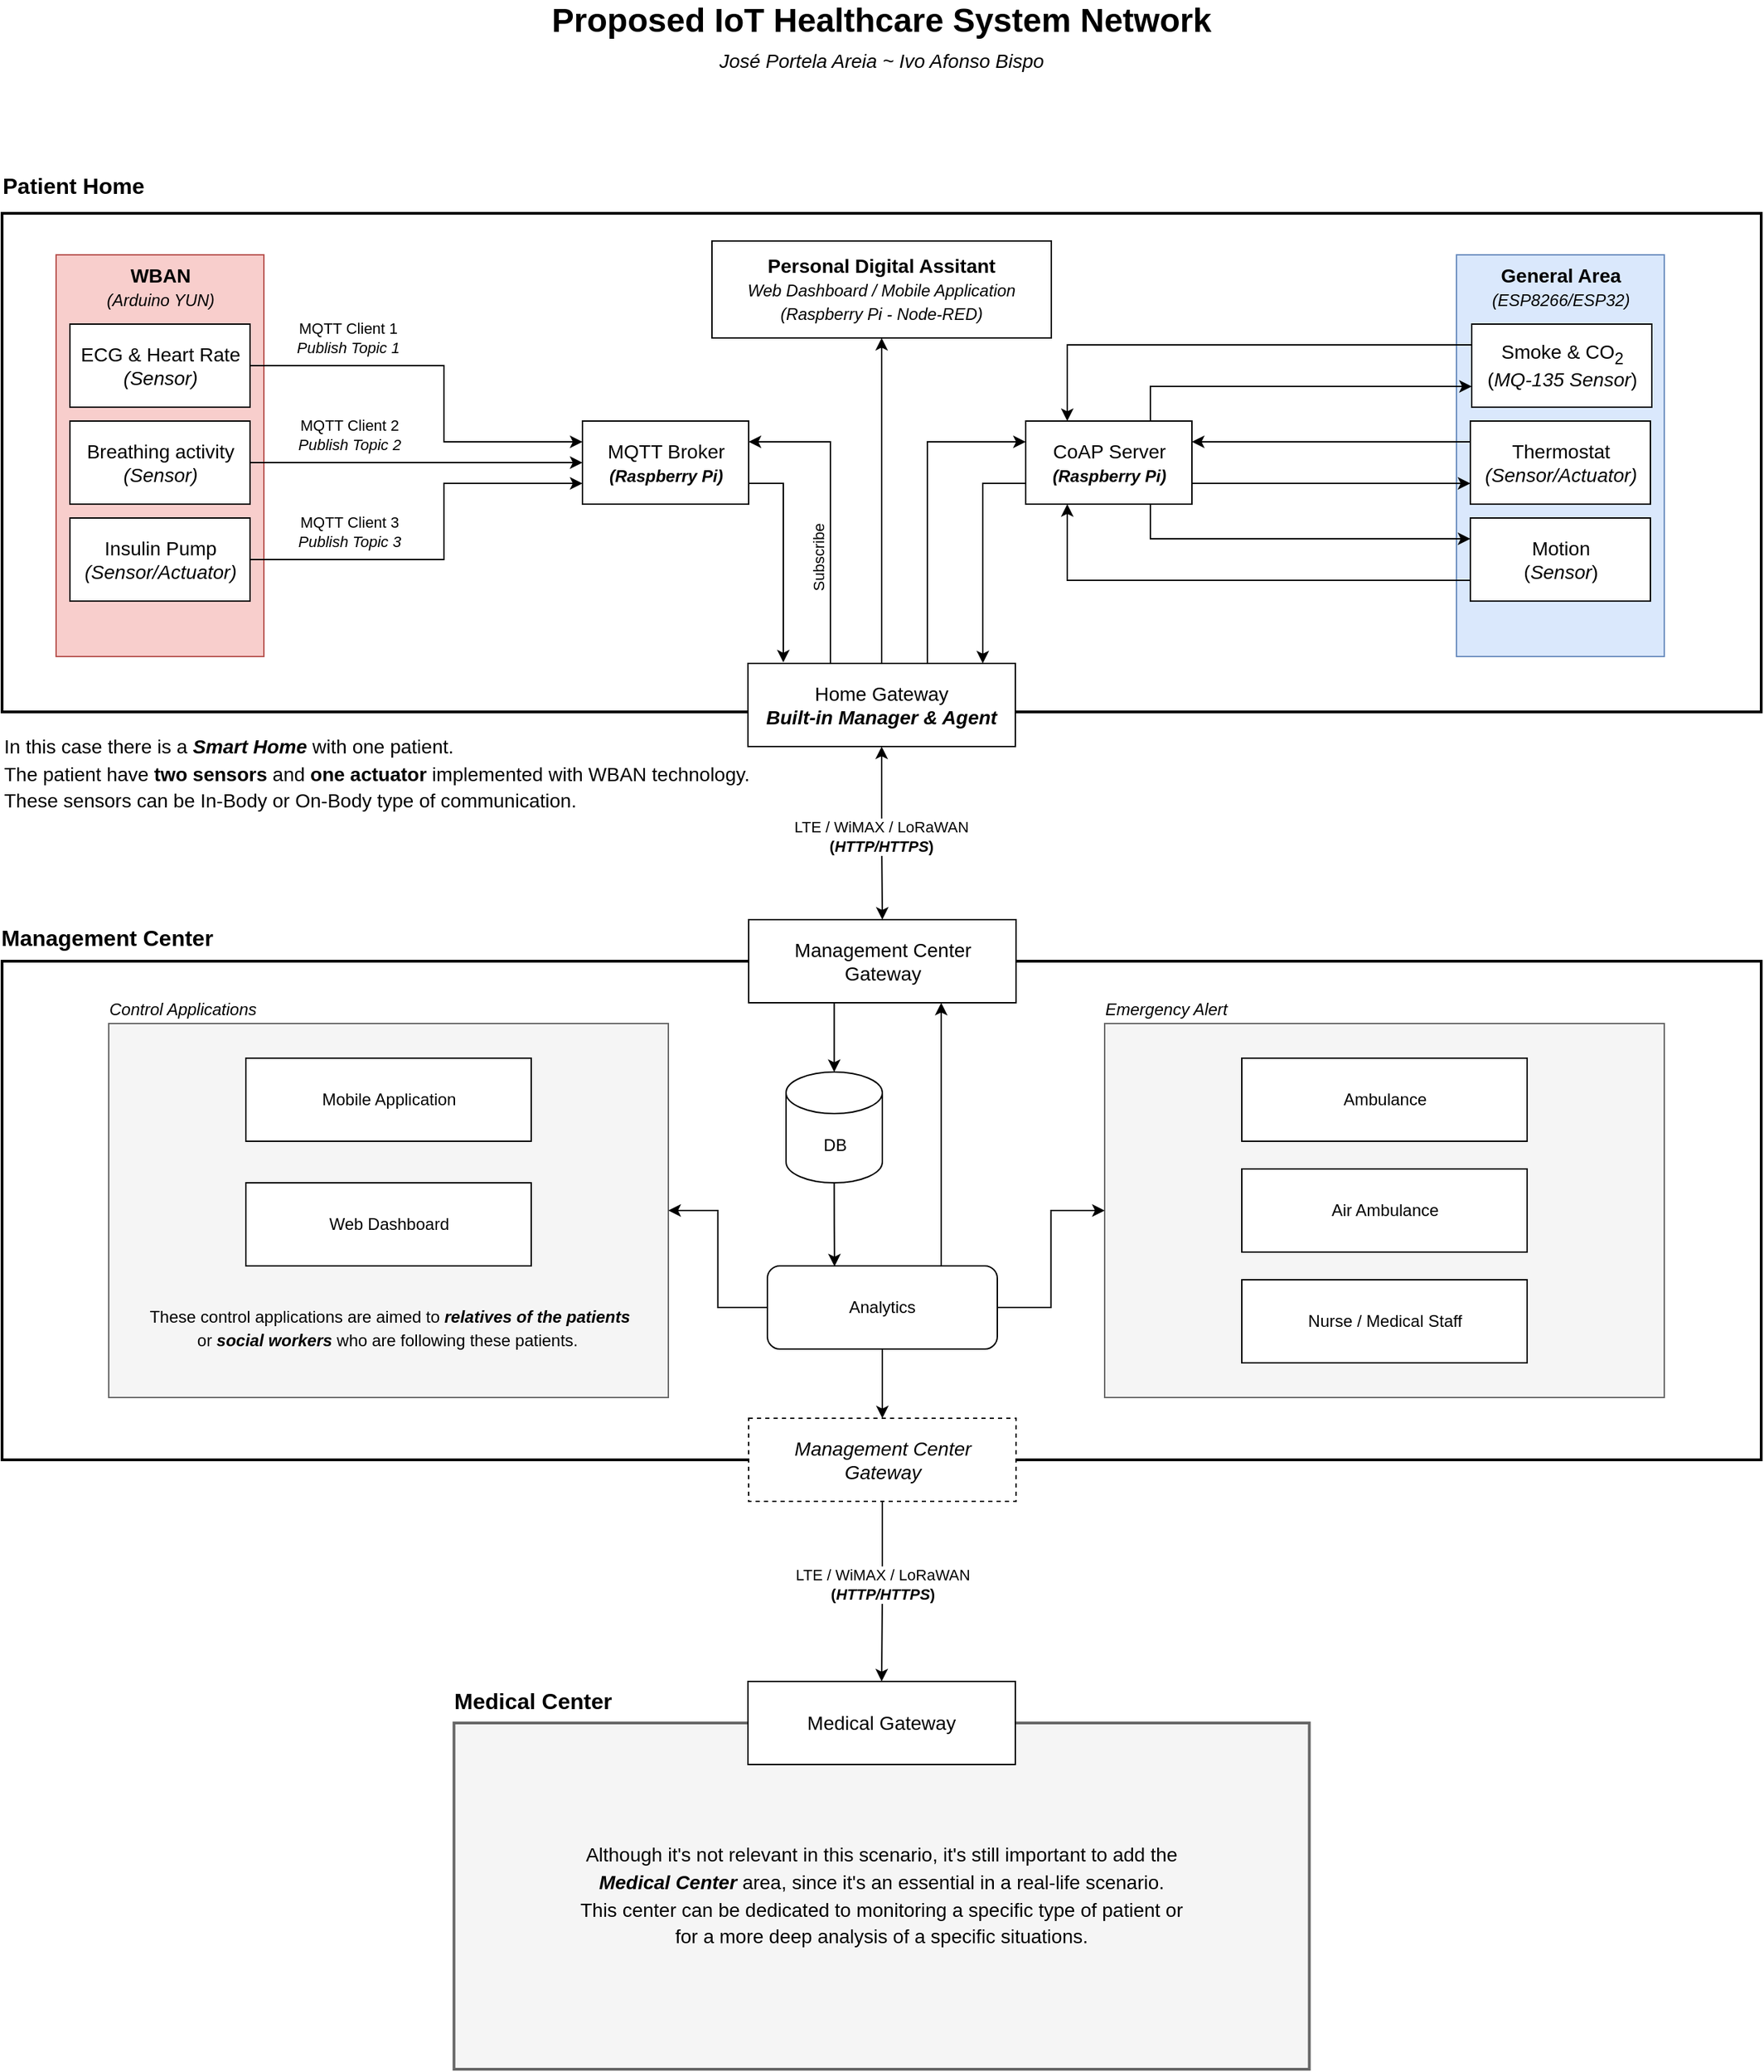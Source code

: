 <mxfile version="20.3.0" type="device"><diagram id="4EKLIv5kyWdPKrkND0l5" name="Smart Healthcare"><mxGraphModel dx="1422" dy="878" grid="1" gridSize="10" guides="1" tooltips="1" connect="1" arrows="1" fold="1" page="1" pageScale="1" pageWidth="900" pageHeight="1600" math="0" shadow="0"><root><mxCell id="0"/><mxCell id="1" parent="0"/><mxCell id="WCOG3HAmgVZKzh0ak5R_-3" value="" style="group" parent="1" vertex="1" connectable="0"><mxGeometry x="655" y="46" width="490" height="59" as="geometry"/></mxCell><mxCell id="4AZa8xFM8J715t7JHV_n-3" value="Proposed IoT Healthcare System Network" style="text;html=1;align=center;verticalAlign=middle;resizable=0;points=[];autosize=1;strokeColor=none;fillColor=none;fontStyle=1;fontSize=24;" parent="WCOG3HAmgVZKzh0ak5R_-3" vertex="1"><mxGeometry width="490" height="30" as="geometry"/></mxCell><mxCell id="4AZa8xFM8J715t7JHV_n-4" value="José Portela Areia ~ Ivo Afonso Bispo" style="text;html=1;align=center;verticalAlign=middle;resizable=0;points=[];autosize=1;strokeColor=none;fillColor=none;fontStyle=2;fontSize=14;" parent="WCOG3HAmgVZKzh0ak5R_-3" vertex="1"><mxGeometry x="115" y="29" width="260" height="30" as="geometry"/></mxCell><mxCell id="GMvNt8v5NHXHswKy9d2m-55" value="" style="rounded=0;whiteSpace=wrap;html=1;fontSize=14;strokeWidth=2;fillColor=#f5f5f5;strokeColor=#666666;gradientDirection=radial;fontColor=#333333;" parent="1" vertex="1"><mxGeometry x="591.75" y="1290" width="617.5" height="250" as="geometry"/></mxCell><mxCell id="xHL1PCvnqK_NVoInI9PG-27" value="&lt;p style=&quot;line-height: 0.4;&quot;&gt;In this case there is a &lt;i&gt;&lt;b&gt;Smart Home&lt;/b&gt;&lt;/i&gt; with one patient.&lt;br&gt;&lt;/p&gt;&lt;p style=&quot;line-height: 0.4;&quot;&gt;The patient have &lt;b&gt;two sensors&lt;/b&gt; and &lt;b&gt;one actuator&lt;/b&gt; implemented with WBAN technology.&lt;/p&gt;&lt;div style=&quot;font-size: 14px; line-height: 0.4;&quot;&gt;These sensors can be In-Body or On-Body type of communication.&lt;br&gt;&lt;/div&gt;&lt;p&gt;&lt;/p&gt;" style="text;html=1;align=left;verticalAlign=middle;resizable=0;points=[];autosize=1;strokeColor=none;fillColor=none;fontSize=14;" parent="1" vertex="1"><mxGeometry x="264.5" y="560" width="560" height="90" as="geometry"/></mxCell><mxCell id="xHL1PCvnqK_NVoInI9PG-18" value="" style="rounded=0;whiteSpace=wrap;html=1;fontSize=14;fillColor=none;strokeWidth=2;" parent="1" vertex="1"><mxGeometry x="265.5" y="200" width="1270" height="360" as="geometry"/></mxCell><mxCell id="xHL1PCvnqK_NVoInI9PG-19" value="&lt;b&gt;&lt;font style=&quot;font-size: 16px&quot;&gt;Patient Home&lt;/font&gt;&lt;/b&gt;" style="text;html=1;align=left;verticalAlign=middle;resizable=0;points=[];autosize=1;strokeColor=none;fillColor=none;fontSize=14;spacing=0;" parent="1" vertex="1"><mxGeometry x="265.5" y="170" width="120" height="20" as="geometry"/></mxCell><mxCell id="oJZyDtOHHxJd0sWlJw7X-2" value="" style="group" parent="1" vertex="1" connectable="0"><mxGeometry x="1315.5" y="240" width="150" height="290" as="geometry"/></mxCell><mxCell id="oJZyDtOHHxJd0sWlJw7X-3" value="General Area&lt;br&gt;&lt;span style=&quot;font-weight: normal;&quot;&gt;&lt;i&gt;&lt;font style=&quot;font-size: 12px;&quot;&gt;(ESP8266/ESP32)&lt;/font&gt;&lt;/i&gt;&lt;/span&gt;" style="rounded=0;whiteSpace=wrap;html=1;fontSize=14;fillColor=#dae8fc;strokeColor=#6c8ebf;verticalAlign=top;fontStyle=1" parent="oJZyDtOHHxJd0sWlJw7X-2" vertex="1"><mxGeometry y="-10" width="150" height="290" as="geometry"/></mxCell><mxCell id="oJZyDtOHHxJd0sWlJw7X-4" value="Smoke &amp;amp; CO&lt;sub&gt;2&lt;/sub&gt;&lt;br&gt;(&lt;i&gt;MQ-135 Sensor&lt;/i&gt;)" style="rounded=0;whiteSpace=wrap;html=1;fontSize=14;align=center;" parent="oJZyDtOHHxJd0sWlJw7X-2" vertex="1"><mxGeometry x="11" y="40" width="130" height="60" as="geometry"/></mxCell><mxCell id="oJZyDtOHHxJd0sWlJw7X-5" value="&lt;div&gt;Thermostat&lt;/div&gt;&lt;div&gt;&lt;i&gt;(Sensor/Actuator)&lt;/i&gt;&lt;/div&gt;" style="rounded=0;whiteSpace=wrap;html=1;fontSize=14;align=center;" parent="oJZyDtOHHxJd0sWlJw7X-2" vertex="1"><mxGeometry x="10" y="110" width="130" height="60" as="geometry"/></mxCell><mxCell id="oJZyDtOHHxJd0sWlJw7X-6" value="Motion&lt;br&gt;(&lt;i&gt;Sensor&lt;/i&gt;)" style="rounded=0;whiteSpace=wrap;html=1;fontSize=14;align=center;" parent="oJZyDtOHHxJd0sWlJw7X-2" vertex="1"><mxGeometry x="10" y="180" width="130" height="60" as="geometry"/></mxCell><mxCell id="oJZyDtOHHxJd0sWlJw7X-18" value="" style="group" parent="1" vertex="1" connectable="0"><mxGeometry x="304.5" y="240" width="150" height="290" as="geometry"/></mxCell><mxCell id="xHL1PCvnqK_NVoInI9PG-28" value="WBAN&lt;br&gt;&lt;span style=&quot;font-weight: normal;&quot;&gt;&lt;i&gt;&lt;font style=&quot;font-size: 12px;&quot;&gt;(Arduino YUN)&lt;/font&gt;&lt;/i&gt;&lt;/span&gt;" style="rounded=0;whiteSpace=wrap;html=1;fontSize=14;fillColor=#f8cecc;strokeColor=#b85450;verticalAlign=top;fontStyle=1" parent="oJZyDtOHHxJd0sWlJw7X-18" vertex="1"><mxGeometry y="-10" width="150" height="290" as="geometry"/></mxCell><mxCell id="xHL1PCvnqK_NVoInI9PG-23" value="&lt;div&gt;ECG &amp;amp; Heart Rate&lt;/div&gt;&lt;i&gt;(Sensor)&lt;/i&gt;" style="rounded=0;whiteSpace=wrap;html=1;fontSize=14;align=center;" parent="oJZyDtOHHxJd0sWlJw7X-18" vertex="1"><mxGeometry x="10" y="40" width="130" height="60" as="geometry"/></mxCell><mxCell id="xHL1PCvnqK_NVoInI9PG-24" value="&lt;div&gt;Breathing activity&lt;/div&gt;&lt;div&gt;&lt;i&gt;(Sensor)&lt;/i&gt;&lt;br&gt;&lt;/div&gt;" style="rounded=0;whiteSpace=wrap;html=1;fontSize=14;align=center;" parent="oJZyDtOHHxJd0sWlJw7X-18" vertex="1"><mxGeometry x="10" y="110" width="130" height="60" as="geometry"/></mxCell><mxCell id="xHL1PCvnqK_NVoInI9PG-25" value="&lt;div&gt;Insulin Pump&lt;/div&gt;&lt;div&gt;&lt;i&gt;(Sensor/Actuator)&lt;/i&gt;&lt;br&gt;&lt;/div&gt;" style="rounded=0;whiteSpace=wrap;html=1;fontSize=14;align=center;" parent="oJZyDtOHHxJd0sWlJw7X-18" vertex="1"><mxGeometry x="10" y="180" width="130" height="60" as="geometry"/></mxCell><mxCell id="oJZyDtOHHxJd0sWlJw7X-19" value="MQTT Broker&lt;br&gt;&lt;i&gt;&lt;font style=&quot;font-size: 12px;&quot;&gt;&lt;b&gt;(Raspberry Pi)&lt;/b&gt;&lt;/font&gt;&lt;/i&gt;" style="whiteSpace=wrap;html=1;fontSize=14;" parent="1" vertex="1"><mxGeometry x="684.5" y="350" width="120" height="60" as="geometry"/></mxCell><mxCell id="oJZyDtOHHxJd0sWlJw7X-21" style="edgeStyle=orthogonalEdgeStyle;rounded=0;orthogonalLoop=1;jettySize=auto;html=1;exitX=1;exitY=0.5;exitDx=0;exitDy=0;entryX=0;entryY=0.25;entryDx=0;entryDy=0;fontSize=14;" parent="1" source="xHL1PCvnqK_NVoInI9PG-23" target="oJZyDtOHHxJd0sWlJw7X-19" edge="1"><mxGeometry relative="1" as="geometry"><Array as="points"><mxPoint x="584.5" y="310"/><mxPoint x="584.5" y="365"/></Array></mxGeometry></mxCell><mxCell id="GMvNt8v5NHXHswKy9d2m-4" value="MQTT Client 1&lt;br&gt;&lt;i&gt;Publish Topic 1&lt;/i&gt;" style="edgeLabel;html=1;align=center;verticalAlign=middle;resizable=0;points=[];" parent="oJZyDtOHHxJd0sWlJw7X-21" vertex="1" connectable="0"><mxGeometry x="-0.449" y="-3" relative="1" as="geometry"><mxPoint x="-11" y="-23" as="offset"/></mxGeometry></mxCell><mxCell id="oJZyDtOHHxJd0sWlJw7X-22" style="edgeStyle=orthogonalEdgeStyle;rounded=0;orthogonalLoop=1;jettySize=auto;html=1;exitX=1;exitY=0.5;exitDx=0;exitDy=0;entryX=0;entryY=0.5;entryDx=0;entryDy=0;fontSize=14;" parent="1" source="xHL1PCvnqK_NVoInI9PG-24" target="oJZyDtOHHxJd0sWlJw7X-19" edge="1"><mxGeometry relative="1" as="geometry"/></mxCell><mxCell id="GMvNt8v5NHXHswKy9d2m-5" value="MQTT Client 2&lt;br&gt;&lt;i&gt;Publish Topic 2&lt;/i&gt;" style="edgeLabel;html=1;align=center;verticalAlign=middle;resizable=0;points=[];" parent="oJZyDtOHHxJd0sWlJw7X-22" vertex="1" connectable="0"><mxGeometry x="-0.591" y="-1" relative="1" as="geometry"><mxPoint x="22" y="-21" as="offset"/></mxGeometry></mxCell><mxCell id="oJZyDtOHHxJd0sWlJw7X-23" style="edgeStyle=orthogonalEdgeStyle;rounded=0;orthogonalLoop=1;jettySize=auto;html=1;exitX=1;exitY=0.5;exitDx=0;exitDy=0;entryX=0;entryY=0.75;entryDx=0;entryDy=0;fontSize=14;" parent="1" source="xHL1PCvnqK_NVoInI9PG-25" target="oJZyDtOHHxJd0sWlJw7X-19" edge="1"><mxGeometry relative="1" as="geometry"><Array as="points"><mxPoint x="584.5" y="450"/><mxPoint x="584.5" y="395"/></Array></mxGeometry></mxCell><mxCell id="GMvNt8v5NHXHswKy9d2m-6" value="MQTT Client 3&lt;br&gt;&lt;i&gt;Publish Topic 3&lt;/i&gt;" style="edgeLabel;html=1;align=center;verticalAlign=middle;resizable=0;points=[];" parent="oJZyDtOHHxJd0sWlJw7X-23" vertex="1" connectable="0"><mxGeometry x="-0.648" y="-1" relative="1" as="geometry"><mxPoint x="19" y="-21" as="offset"/></mxGeometry></mxCell><mxCell id="9RcOUroybGSOs_kpnr5I-9" style="edgeStyle=orthogonalEdgeStyle;rounded=0;orthogonalLoop=1;jettySize=auto;html=1;exitX=0.25;exitY=0;exitDx=0;exitDy=0;entryX=1;entryY=0.25;entryDx=0;entryDy=0;" parent="1" source="oJZyDtOHHxJd0sWlJw7X-24" target="oJZyDtOHHxJd0sWlJw7X-19" edge="1"><mxGeometry relative="1" as="geometry"><Array as="points"><mxPoint x="863.5" y="525"/><mxPoint x="863.5" y="365"/></Array></mxGeometry></mxCell><mxCell id="9RcOUroybGSOs_kpnr5I-10" value="Subscribe" style="edgeLabel;html=1;align=center;verticalAlign=middle;resizable=0;points=[];horizontal=0;" parent="9RcOUroybGSOs_kpnr5I-9" vertex="1" connectable="0"><mxGeometry x="-0.01" y="3" relative="1" as="geometry"><mxPoint x="-6" y="27" as="offset"/></mxGeometry></mxCell><mxCell id="oJZyDtOHHxJd0sWlJw7X-24" value="Home Gateway&lt;br&gt;&lt;i&gt;&lt;b&gt;Built-in Manager &amp;amp; Agent&lt;/b&gt;&lt;/i&gt;" style="whiteSpace=wrap;html=1;fontSize=14;strokeWidth=1;" parent="1" vertex="1"><mxGeometry x="804" y="525" width="193" height="60" as="geometry"/></mxCell><mxCell id="GMvNt8v5NHXHswKy9d2m-35" style="edgeStyle=orthogonalEdgeStyle;rounded=0;orthogonalLoop=1;jettySize=auto;html=1;exitX=1;exitY=0.75;exitDx=0;exitDy=0;entryX=0.134;entryY=-0.011;entryDx=0;entryDy=0;fontSize=12;startArrow=none;startFill=0;entryPerimeter=0;" parent="1" source="oJZyDtOHHxJd0sWlJw7X-19" target="oJZyDtOHHxJd0sWlJw7X-24" edge="1"><mxGeometry relative="1" as="geometry"><Array as="points"><mxPoint x="829.5" y="395"/><mxPoint x="829.5" y="524"/></Array></mxGeometry></mxCell><mxCell id="oJZyDtOHHxJd0sWlJw7X-26" value="&amp;nbsp; &amp;nbsp;" style="rounded=0;whiteSpace=wrap;html=1;fontSize=14;fillColor=none;strokeWidth=2;" parent="1" vertex="1"><mxGeometry x="265.5" y="740" width="1270" height="360" as="geometry"/></mxCell><mxCell id="oJZyDtOHHxJd0sWlJw7X-27" value="&lt;b&gt;&lt;font style=&quot;font-size: 16px&quot;&gt;Management Center&lt;/font&gt;&lt;/b&gt;" style="text;html=1;align=left;verticalAlign=middle;resizable=0;points=[];autosize=1;strokeColor=none;fillColor=none;fontSize=14;spacing=0;" parent="1" vertex="1"><mxGeometry x="264.5" y="713" width="170" height="20" as="geometry"/></mxCell><mxCell id="GMvNt8v5NHXHswKy9d2m-19" style="edgeStyle=orthogonalEdgeStyle;rounded=0;orthogonalLoop=1;jettySize=auto;html=1;exitX=1;exitY=0.75;exitDx=0;exitDy=0;entryX=0;entryY=0.75;entryDx=0;entryDy=0;" parent="1" source="GMvNt8v5NHXHswKy9d2m-12" target="oJZyDtOHHxJd0sWlJw7X-5" edge="1"><mxGeometry relative="1" as="geometry"/></mxCell><mxCell id="GMvNt8v5NHXHswKy9d2m-36" style="edgeStyle=orthogonalEdgeStyle;rounded=0;orthogonalLoop=1;jettySize=auto;html=1;exitX=0;exitY=0.75;exitDx=0;exitDy=0;fontSize=12;startArrow=none;startFill=0;" parent="1" source="GMvNt8v5NHXHswKy9d2m-12" edge="1"><mxGeometry relative="1" as="geometry"><mxPoint x="973.5" y="525" as="targetPoint"/><Array as="points"><mxPoint x="973.5" y="395"/><mxPoint x="973.5" y="525"/></Array></mxGeometry></mxCell><mxCell id="9RcOUroybGSOs_kpnr5I-11" style="edgeStyle=orthogonalEdgeStyle;rounded=0;orthogonalLoop=1;jettySize=auto;html=1;exitX=0.75;exitY=1;exitDx=0;exitDy=0;entryX=0;entryY=0.25;entryDx=0;entryDy=0;" parent="1" source="GMvNt8v5NHXHswKy9d2m-12" target="oJZyDtOHHxJd0sWlJw7X-6" edge="1"><mxGeometry relative="1" as="geometry"/></mxCell><mxCell id="9RcOUroybGSOs_kpnr5I-14" style="edgeStyle=orthogonalEdgeStyle;rounded=0;orthogonalLoop=1;jettySize=auto;html=1;exitX=0.75;exitY=0;exitDx=0;exitDy=0;entryX=0;entryY=0.75;entryDx=0;entryDy=0;" parent="1" source="GMvNt8v5NHXHswKy9d2m-12" target="oJZyDtOHHxJd0sWlJw7X-4" edge="1"><mxGeometry relative="1" as="geometry"/></mxCell><mxCell id="GMvNt8v5NHXHswKy9d2m-12" value="CoAP Server&lt;br&gt;&lt;i&gt;&lt;font style=&quot;font-size: 12px;&quot;&gt;&lt;b&gt;(Raspberry Pi)&lt;/b&gt;&lt;/font&gt;&lt;/i&gt;" style="whiteSpace=wrap;html=1;fontSize=14;" parent="1" vertex="1"><mxGeometry x="1004.5" y="350" width="120" height="60" as="geometry"/></mxCell><mxCell id="9RcOUroybGSOs_kpnr5I-17" style="edgeStyle=orthogonalEdgeStyle;rounded=0;orthogonalLoop=1;jettySize=auto;html=1;exitX=0.75;exitY=0;exitDx=0;exitDy=0;entryX=0;entryY=0.25;entryDx=0;entryDy=0;" parent="1" source="oJZyDtOHHxJd0sWlJw7X-24" target="GMvNt8v5NHXHswKy9d2m-12" edge="1"><mxGeometry relative="1" as="geometry"><Array as="points"><mxPoint x="933.5" y="525"/><mxPoint x="933.5" y="365"/></Array></mxGeometry></mxCell><mxCell id="GMvNt8v5NHXHswKy9d2m-15" style="edgeStyle=orthogonalEdgeStyle;rounded=0;orthogonalLoop=1;jettySize=auto;html=1;exitX=0;exitY=0.25;exitDx=0;exitDy=0;entryX=1;entryY=0.25;entryDx=0;entryDy=0;" parent="1" source="oJZyDtOHHxJd0sWlJw7X-5" target="GMvNt8v5NHXHswKy9d2m-12" edge="1"><mxGeometry relative="1" as="geometry"/></mxCell><mxCell id="GMvNt8v5NHXHswKy9d2m-16" style="edgeStyle=orthogonalEdgeStyle;rounded=0;orthogonalLoop=1;jettySize=auto;html=1;exitX=0;exitY=0.75;exitDx=0;exitDy=0;entryX=0.25;entryY=1;entryDx=0;entryDy=0;" parent="1" source="oJZyDtOHHxJd0sWlJw7X-6" target="GMvNt8v5NHXHswKy9d2m-12" edge="1"><mxGeometry relative="1" as="geometry"/></mxCell><mxCell id="GMvNt8v5NHXHswKy9d2m-29" value="&lt;b&gt;Personal Digital Assitant&lt;br style=&quot;font-size: 14px&quot;&gt;&lt;/b&gt;&lt;font style=&quot;font-size: 12px&quot;&gt;&lt;i&gt;Web Dashboard / Mobile Application&lt;br&gt;(Raspberry Pi - Node-RED)&lt;br&gt;&lt;/i&gt;&lt;/font&gt;" style="whiteSpace=wrap;html=1;fontSize=14;" parent="1" vertex="1"><mxGeometry x="778" y="220" width="245" height="70" as="geometry"/></mxCell><mxCell id="GMvNt8v5NHXHswKy9d2m-38" style="edgeStyle=orthogonalEdgeStyle;rounded=0;orthogonalLoop=1;jettySize=auto;html=1;exitX=0.5;exitY=0;exitDx=0;exitDy=0;entryX=0.5;entryY=1;entryDx=0;entryDy=0;fontSize=12;startArrow=none;startFill=0;" parent="1" source="oJZyDtOHHxJd0sWlJw7X-24" target="GMvNt8v5NHXHswKy9d2m-29" edge="1"><mxGeometry relative="1" as="geometry"/></mxCell><mxCell id="GMvNt8v5NHXHswKy9d2m-30" value="Management Center&lt;br&gt;Gateway" style="whiteSpace=wrap;html=1;fontSize=14;fontStyle=0" parent="1" vertex="1"><mxGeometry x="804.5" y="710" width="193" height="60" as="geometry"/></mxCell><mxCell id="GMvNt8v5NHXHswKy9d2m-23" style="edgeStyle=orthogonalEdgeStyle;rounded=0;orthogonalLoop=1;jettySize=auto;html=1;exitX=0.5;exitY=1;exitDx=0;exitDy=0;entryX=0.5;entryY=0;entryDx=0;entryDy=0;startArrow=classic;startFill=1;" parent="1" source="oJZyDtOHHxJd0sWlJw7X-24" target="GMvNt8v5NHXHswKy9d2m-30" edge="1"><mxGeometry relative="1" as="geometry"/></mxCell><mxCell id="GMvNt8v5NHXHswKy9d2m-24" value="LTE / WiMAX / LoRaWAN&lt;br&gt;&lt;b&gt;(&lt;i&gt;HTTP/HTTPS&lt;/i&gt;)&lt;/b&gt;" style="edgeLabel;html=1;align=center;verticalAlign=middle;resizable=0;points=[];" parent="GMvNt8v5NHXHswKy9d2m-23" vertex="1" connectable="0"><mxGeometry x="-0.155" y="1" relative="1" as="geometry"><mxPoint x="-2" y="12" as="offset"/></mxGeometry></mxCell><mxCell id="GMvNt8v5NHXHswKy9d2m-39" value="" style="rounded=0;whiteSpace=wrap;html=1;fontSize=12;fillColor=#f5f5f5;strokeWidth=1;fontColor=#333333;strokeColor=#666666;" parent="1" vertex="1"><mxGeometry x="342.5" y="785" width="404" height="270" as="geometry"/></mxCell><mxCell id="GMvNt8v5NHXHswKy9d2m-40" value="" style="rounded=0;whiteSpace=wrap;html=1;fontSize=12;fillColor=#f5f5f5;strokeWidth=1;fontColor=#333333;strokeColor=#666666;" parent="1" vertex="1"><mxGeometry x="1061.5" y="785" width="404" height="270" as="geometry"/></mxCell><mxCell id="GMvNt8v5NHXHswKy9d2m-43" value="&lt;span style=&quot;font-size: 12px;&quot;&gt;&lt;font style=&quot;font-size: 12px;&quot;&gt;Emergency Alert&lt;/font&gt;&lt;/span&gt;" style="text;html=1;align=left;verticalAlign=middle;resizable=0;points=[];autosize=1;strokeColor=none;fillColor=none;fontSize=12;spacing=0;fontStyle=2" parent="1" vertex="1"><mxGeometry x="1061.5" y="765" width="100" height="20" as="geometry"/></mxCell><mxCell id="GMvNt8v5NHXHswKy9d2m-44" value="&lt;span style=&quot;font-size: 12px&quot;&gt;&lt;font style=&quot;font-size: 12px&quot;&gt;Control Applications&lt;/font&gt;&lt;/span&gt;" style="text;html=1;align=left;verticalAlign=middle;resizable=0;points=[];autosize=1;strokeColor=none;fillColor=none;fontSize=12;spacing=0;fontStyle=2" parent="1" vertex="1"><mxGeometry x="342.5" y="765" width="120" height="20" as="geometry"/></mxCell><mxCell id="GMvNt8v5NHXHswKy9d2m-45" value="Mobile Application" style="whiteSpace=wrap;html=1;fontSize=12;strokeWidth=1;" parent="1" vertex="1"><mxGeometry x="441.5" y="810" width="206" height="60" as="geometry"/></mxCell><mxCell id="GMvNt8v5NHXHswKy9d2m-49" value="Web Dashboard" style="whiteSpace=wrap;html=1;fontSize=12;strokeWidth=1;" parent="1" vertex="1"><mxGeometry x="441.5" y="900" width="206" height="60" as="geometry"/></mxCell><mxCell id="GMvNt8v5NHXHswKy9d2m-51" value="&lt;p style=&quot;line-height: 0.4 ; font-size: 12px&quot;&gt;These control applications are aimed to &lt;b&gt;&lt;i&gt;relatives of the patients&lt;/i&gt;&lt;/b&gt;&lt;/p&gt;&lt;p style=&quot;line-height: 0.4 ; font-size: 12px&quot;&gt;or &lt;i&gt;&lt;b&gt;social workers&lt;/b&gt;&lt;/i&gt; who are following these patients.&amp;nbsp;&lt;/p&gt;&lt;p style=&quot;font-size: 12px&quot;&gt;&lt;/p&gt;" style="text;html=1;align=center;verticalAlign=middle;resizable=0;points=[];autosize=1;strokeColor=none;fillColor=none;fontSize=12;" parent="1" vertex="1"><mxGeometry x="364.5" y="980" width="360" height="50" as="geometry"/></mxCell><mxCell id="GMvNt8v5NHXHswKy9d2m-52" value="Ambulance" style="whiteSpace=wrap;html=1;fontSize=12;strokeWidth=1;" parent="1" vertex="1"><mxGeometry x="1160.5" y="810" width="206" height="60" as="geometry"/></mxCell><mxCell id="GMvNt8v5NHXHswKy9d2m-53" value="Air Ambulance" style="whiteSpace=wrap;html=1;fontSize=12;strokeWidth=1;" parent="1" vertex="1"><mxGeometry x="1160.5" y="890" width="206" height="60" as="geometry"/></mxCell><mxCell id="GMvNt8v5NHXHswKy9d2m-54" value="Nurse / Medical Staff" style="whiteSpace=wrap;html=1;fontSize=12;strokeWidth=1;" parent="1" vertex="1"><mxGeometry x="1160.5" y="970" width="206" height="60" as="geometry"/></mxCell><mxCell id="9RcOUroybGSOs_kpnr5I-2" style="edgeStyle=orthogonalEdgeStyle;rounded=0;orthogonalLoop=1;jettySize=auto;html=1;exitX=0;exitY=0.5;exitDx=0;exitDy=0;entryX=1;entryY=0.5;entryDx=0;entryDy=0;" parent="1" source="9RcOUroybGSOs_kpnr5I-1" target="GMvNt8v5NHXHswKy9d2m-39" edge="1"><mxGeometry relative="1" as="geometry"/></mxCell><mxCell id="9RcOUroybGSOs_kpnr5I-3" style="edgeStyle=orthogonalEdgeStyle;rounded=0;orthogonalLoop=1;jettySize=auto;html=1;exitX=1;exitY=0.5;exitDx=0;exitDy=0;entryX=0;entryY=0.5;entryDx=0;entryDy=0;" parent="1" source="9RcOUroybGSOs_kpnr5I-1" target="GMvNt8v5NHXHswKy9d2m-40" edge="1"><mxGeometry relative="1" as="geometry"/></mxCell><mxCell id="9RcOUroybGSOs_kpnr5I-26" style="edgeStyle=orthogonalEdgeStyle;rounded=0;orthogonalLoop=1;jettySize=auto;html=1;exitX=0.75;exitY=0;exitDx=0;exitDy=0;fontSize=12;" parent="1" source="9RcOUroybGSOs_kpnr5I-1" edge="1"><mxGeometry relative="1" as="geometry"><mxPoint x="943.5" y="770" as="targetPoint"/><Array as="points"><mxPoint x="943.5" y="975"/><mxPoint x="943.5" y="770"/></Array></mxGeometry></mxCell><mxCell id="9RcOUroybGSOs_kpnr5I-1" value="Analytics" style="whiteSpace=wrap;html=1;fontSize=12;strokeWidth=1;rounded=1;" parent="1" vertex="1"><mxGeometry x="818" y="960" width="166" height="60" as="geometry"/></mxCell><mxCell id="9RcOUroybGSOs_kpnr5I-13" style="edgeStyle=orthogonalEdgeStyle;rounded=0;orthogonalLoop=1;jettySize=auto;html=1;exitX=0;exitY=0.25;exitDx=0;exitDy=0;entryX=0.25;entryY=0;entryDx=0;entryDy=0;" parent="1" source="oJZyDtOHHxJd0sWlJw7X-4" target="GMvNt8v5NHXHswKy9d2m-12" edge="1"><mxGeometry relative="1" as="geometry"/></mxCell><mxCell id="9RcOUroybGSOs_kpnr5I-24" style="edgeStyle=orthogonalEdgeStyle;rounded=0;orthogonalLoop=1;jettySize=auto;html=1;exitX=0.5;exitY=1;exitDx=0;exitDy=0;exitPerimeter=0;entryX=0.292;entryY=0.006;entryDx=0;entryDy=0;fontSize=12;entryPerimeter=0;" parent="1" source="9RcOUroybGSOs_kpnr5I-18" target="9RcOUroybGSOs_kpnr5I-1" edge="1"><mxGeometry relative="1" as="geometry"/></mxCell><mxCell id="9RcOUroybGSOs_kpnr5I-18" value="DB" style="shape=cylinder3;whiteSpace=wrap;html=1;boundedLbl=1;backgroundOutline=1;size=15;rounded=1;fontSize=12;" parent="1" vertex="1"><mxGeometry x="831.5" y="820" width="69.5" height="80" as="geometry"/></mxCell><mxCell id="9RcOUroybGSOs_kpnr5I-23" style="edgeStyle=orthogonalEdgeStyle;rounded=0;orthogonalLoop=1;jettySize=auto;html=1;exitX=0.32;exitY=0.994;exitDx=0;exitDy=0;entryX=0.5;entryY=0;entryDx=0;entryDy=0;entryPerimeter=0;fontSize=12;exitPerimeter=0;" parent="1" source="GMvNt8v5NHXHswKy9d2m-30" target="9RcOUroybGSOs_kpnr5I-18" edge="1"><mxGeometry relative="1" as="geometry"/></mxCell><mxCell id="9RcOUroybGSOs_kpnr5I-27" value="Management Center&lt;br&gt;Gateway" style="whiteSpace=wrap;html=1;fontSize=14;fontStyle=2;dashed=1;" parent="1" vertex="1"><mxGeometry x="804.5" y="1070" width="193" height="60" as="geometry"/></mxCell><mxCell id="9RcOUroybGSOs_kpnr5I-30" style="edgeStyle=orthogonalEdgeStyle;rounded=0;orthogonalLoop=1;jettySize=auto;html=1;exitX=0.5;exitY=1;exitDx=0;exitDy=0;entryX=0.5;entryY=0;entryDx=0;entryDy=0;fontSize=12;" parent="1" source="9RcOUroybGSOs_kpnr5I-1" target="9RcOUroybGSOs_kpnr5I-27" edge="1"><mxGeometry relative="1" as="geometry"/></mxCell><mxCell id="9RcOUroybGSOs_kpnr5I-4" style="edgeStyle=orthogonalEdgeStyle;rounded=0;orthogonalLoop=1;jettySize=auto;html=1;exitX=0.5;exitY=1;exitDx=0;exitDy=0;entryX=0.5;entryY=0;entryDx=0;entryDy=0;" parent="1" source="9RcOUroybGSOs_kpnr5I-27" target="GMvNt8v5NHXHswKy9d2m-58" edge="1"><mxGeometry relative="1" as="geometry"/></mxCell><mxCell id="9RcOUroybGSOs_kpnr5I-5" value="&lt;span style=&quot;color: rgba(0 , 0 , 0 , 0) ; font-family: monospace ; font-size: 0px ; background-color: rgb(248 , 249 , 250)&quot;&gt;%3CmxGraphModel%3E%3Croot%3E%3CmxCell%20id%3D%220%22%2F%3E%3CmxCell%20id%3D%221%22%20parent%3D%220%22%2F%3E%3CmxCell%20id%3D%222%22%20value%3D%22Mobile%20Communications%26lt%3Bbr%26gt%3BLTE%20%2F%20WiMAX%20%2F%20LoRaWAN%22%20style%3D%22edgeLabel%3Bhtml%3D1%3Balign%3Dcenter%3BverticalAlign%3Dmiddle%3Bresizable%3D0%3Bpoints%3D%5B%5D%3B%22%20vertex%3D%221%22%20connectable%3D%220%22%20parent%3D%221%22%3E%3CmxGeometry%20x%3D%22827%22%20y%3D%22650%22%20as%3D%22geometry%22%2F%3E%3C%2FmxCell%3E%3C%2Froot%3E%3C%2FmxGraphModel%3E&lt;/span&gt;" style="edgeLabel;html=1;align=center;verticalAlign=middle;resizable=0;points=[];" parent="9RcOUroybGSOs_kpnr5I-4" vertex="1" connectable="0"><mxGeometry x="0.102" y="-2" relative="1" as="geometry"><mxPoint as="offset"/></mxGeometry></mxCell><mxCell id="9RcOUroybGSOs_kpnr5I-6" value="LTE / WiMAX / LoRaWAN&lt;br&gt;&lt;b&gt;(&lt;i&gt;HTTP/HTTPS&lt;/i&gt;)&lt;/b&gt;" style="edgeLabel;html=1;align=center;verticalAlign=middle;resizable=0;points=[];" parent="9RcOUroybGSOs_kpnr5I-4" vertex="1" connectable="0"><mxGeometry x="0.281" y="4" relative="1" as="geometry"><mxPoint x="-4" y="-23" as="offset"/></mxGeometry></mxCell><mxCell id="GMvNt8v5NHXHswKy9d2m-57" value="&lt;b&gt;&lt;font style=&quot;font-size: 16px&quot;&gt;Medical Center&lt;/font&gt;&lt;/b&gt;" style="text;html=1;align=left;verticalAlign=middle;resizable=0;points=[];autosize=1;strokeColor=none;fillColor=none;fontSize=14;spacing=0;" parent="1" vertex="1"><mxGeometry x="592.25" y="1264" width="130" height="20" as="geometry"/></mxCell><mxCell id="GMvNt8v5NHXHswKy9d2m-58" value="Medical Gateway" style="whiteSpace=wrap;html=1;fontSize=14;fontStyle=0" parent="1" vertex="1"><mxGeometry x="804" y="1260" width="193" height="60" as="geometry"/></mxCell><mxCell id="WCOG3HAmgVZKzh0ak5R_-1" value="&lt;p style=&quot;line-height: 1.4; font-size: 14px;&quot;&gt;Although it's not relevant in this scenario, it's still important to add the &lt;i style=&quot;font-weight: bold; font-size: 14px;&quot;&gt;Medical Center &lt;/i&gt;area, since it's an essential in a real-life scenario.&lt;br style=&quot;font-size: 14px;&quot;&gt;This center can be dedicated to monitoring a specific type of patient or for a more deep analysis of a specific situations.&lt;/p&gt;" style="rounded=0;whiteSpace=wrap;html=1;gradientDirection=radial;fontSize=14;fillColor=none;strokeColor=none;" parent="1" vertex="1"><mxGeometry x="674.055" y="1345" width="452.89" height="140" as="geometry"/></mxCell></root></mxGraphModel></diagram></mxfile>
